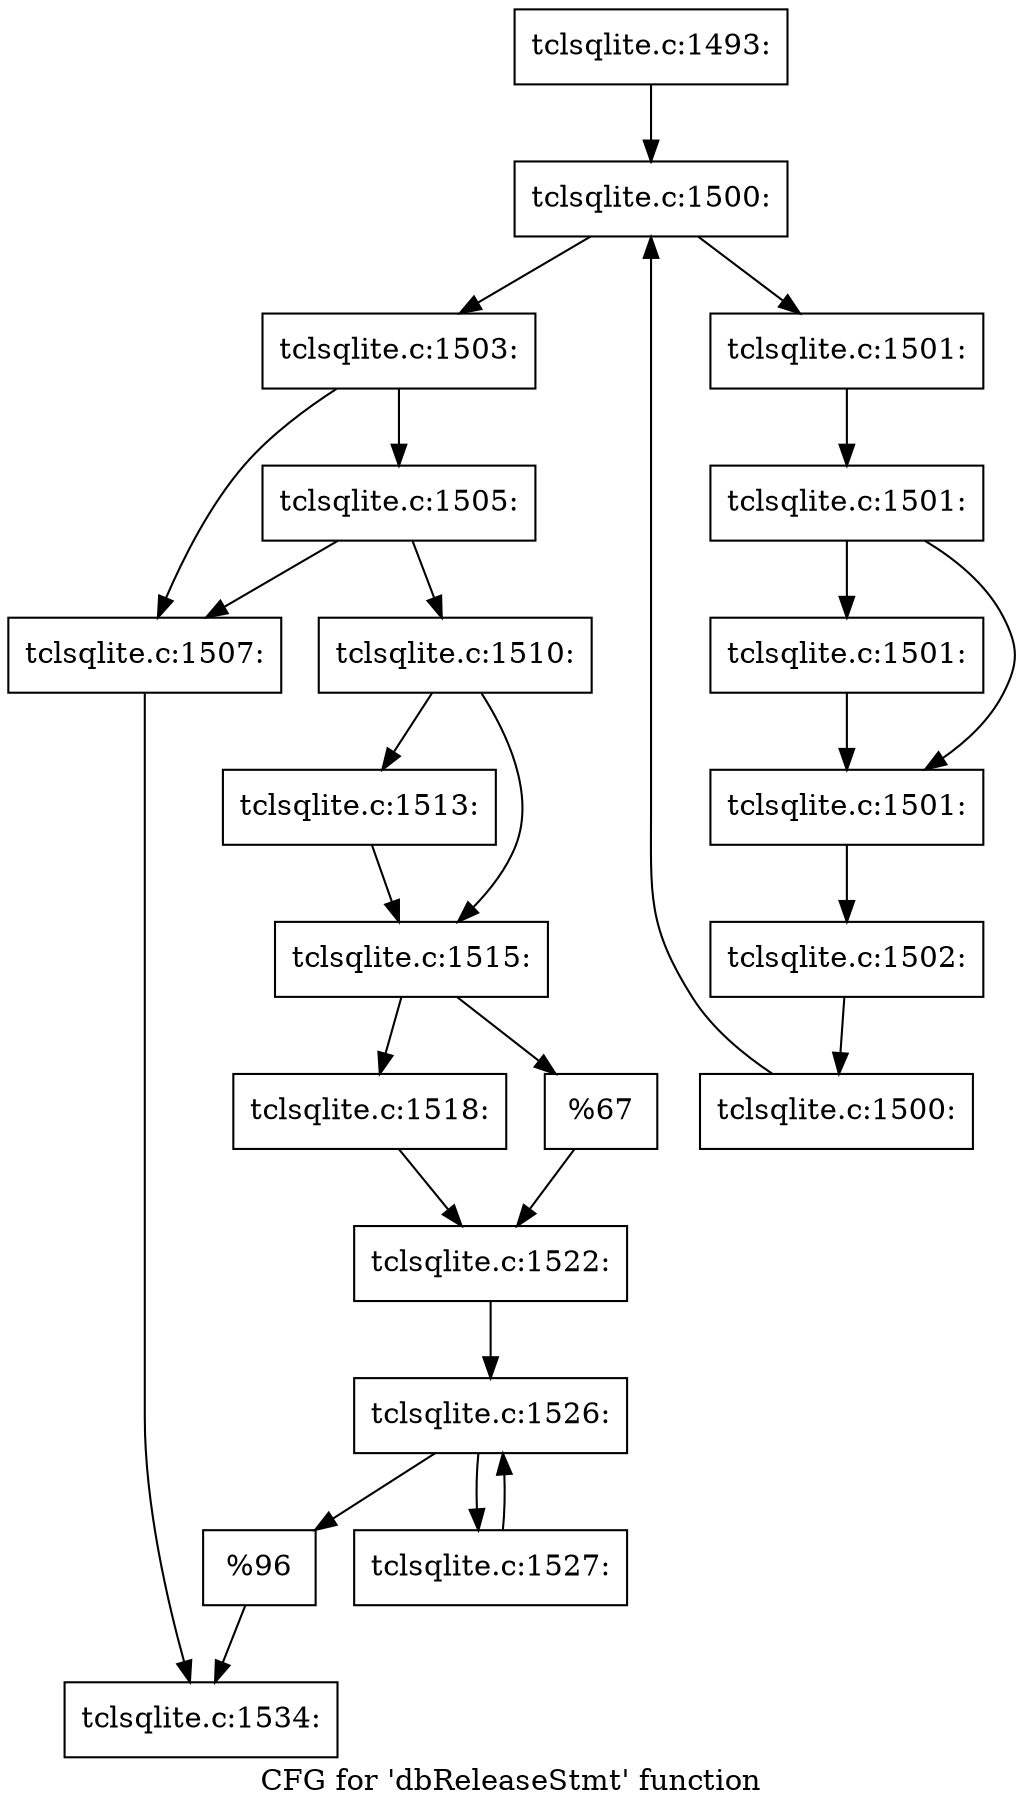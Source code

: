 digraph "CFG for 'dbReleaseStmt' function" {
	label="CFG for 'dbReleaseStmt' function";

	Node0x55a735a7af20 [shape=record,label="{tclsqlite.c:1493:}"];
	Node0x55a735a7af20 -> Node0x55a735a7e0e0;
	Node0x55a735a7e0e0 [shape=record,label="{tclsqlite.c:1500:}"];
	Node0x55a735a7e0e0 -> Node0x55a735a7e220;
	Node0x55a735a7e0e0 -> Node0x55a735a7df30;
	Node0x55a735a7e220 [shape=record,label="{tclsqlite.c:1501:}"];
	Node0x55a735a7e220 -> Node0x55a735a7e830;
	Node0x55a735a7e830 [shape=record,label="{tclsqlite.c:1501:}"];
	Node0x55a735a7e830 -> Node0x55a735a7efe0;
	Node0x55a735a7e830 -> Node0x55a735a7f030;
	Node0x55a735a7efe0 [shape=record,label="{tclsqlite.c:1501:}"];
	Node0x55a735a7efe0 -> Node0x55a735a7f030;
	Node0x55a735a7f030 [shape=record,label="{tclsqlite.c:1501:}"];
	Node0x55a735a7f030 -> Node0x55a735a7e790;
	Node0x55a735a7e790 [shape=record,label="{tclsqlite.c:1502:}"];
	Node0x55a735a7e790 -> Node0x55a735a7e190;
	Node0x55a735a7e190 [shape=record,label="{tclsqlite.c:1500:}"];
	Node0x55a735a7e190 -> Node0x55a735a7e0e0;
	Node0x55a735a7df30 [shape=record,label="{tclsqlite.c:1503:}"];
	Node0x55a735a7df30 -> Node0x55a735a7e7e0;
	Node0x55a735a7df30 -> Node0x55a735a800e0;
	Node0x55a735a800e0 [shape=record,label="{tclsqlite.c:1505:}"];
	Node0x55a735a800e0 -> Node0x55a735a7e7e0;
	Node0x55a735a800e0 -> Node0x55a735a80090;
	Node0x55a735a7e7e0 [shape=record,label="{tclsqlite.c:1507:}"];
	Node0x55a735a7e7e0 -> Node0x55a735a80040;
	Node0x55a735a80090 [shape=record,label="{tclsqlite.c:1510:}"];
	Node0x55a735a80090 -> Node0x55a735a81170;
	Node0x55a735a80090 -> Node0x55a735a811c0;
	Node0x55a735a81170 [shape=record,label="{tclsqlite.c:1513:}"];
	Node0x55a735a81170 -> Node0x55a735a811c0;
	Node0x55a735a811c0 [shape=record,label="{tclsqlite.c:1515:}"];
	Node0x55a735a811c0 -> Node0x55a735a81ea0;
	Node0x55a735a811c0 -> Node0x55a735a81f40;
	Node0x55a735a81ea0 [shape=record,label="{tclsqlite.c:1518:}"];
	Node0x55a735a81ea0 -> Node0x55a735a81ef0;
	Node0x55a735a81f40 [shape=record,label="{%67}"];
	Node0x55a735a81f40 -> Node0x55a735a81ef0;
	Node0x55a735a81ef0 [shape=record,label="{tclsqlite.c:1522:}"];
	Node0x55a735a81ef0 -> Node0x55a735a82cb0;
	Node0x55a735a82cb0 [shape=record,label="{tclsqlite.c:1526:}"];
	Node0x55a735a82cb0 -> Node0x55a735a83390;
	Node0x55a735a82cb0 -> Node0x55a735a82e10;
	Node0x55a735a83390 [shape=record,label="{tclsqlite.c:1527:}"];
	Node0x55a735a83390 -> Node0x55a735a82cb0;
	Node0x55a735a82e10 [shape=record,label="{%96}"];
	Node0x55a735a82e10 -> Node0x55a735a80040;
	Node0x55a735a80040 [shape=record,label="{tclsqlite.c:1534:}"];
}
